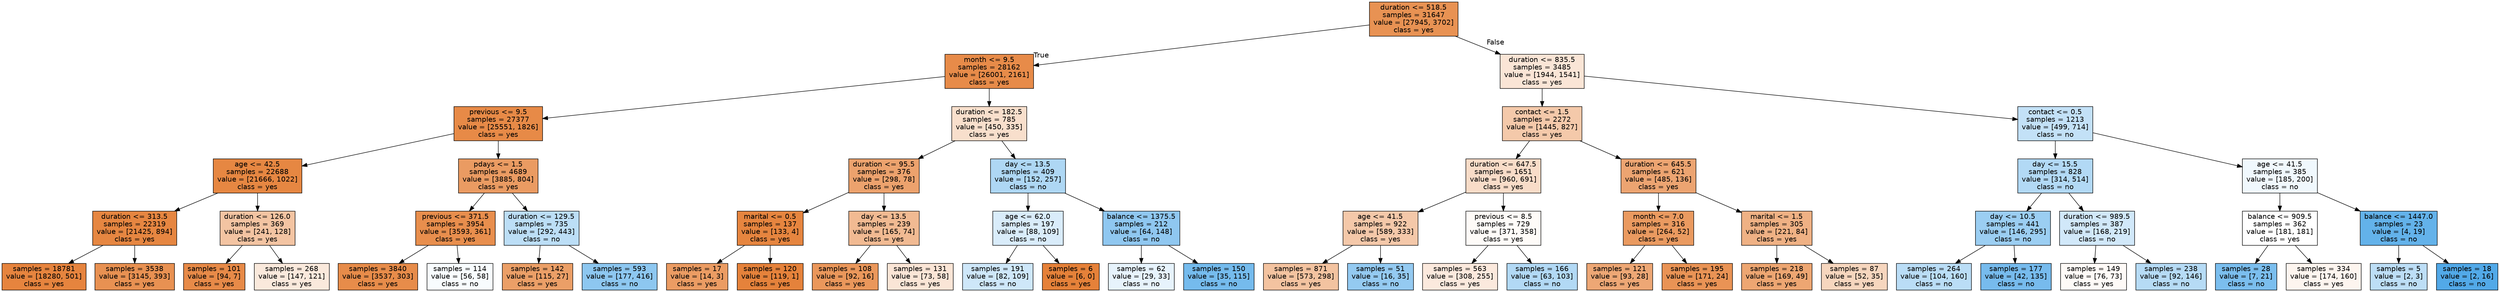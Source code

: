 digraph Tree {
node [shape=box, style="filled", color="black", fontname="helvetica"] ;
edge [fontname="helvetica"] ;
0 [label="duration <= 518.5\nsamples = 31647\nvalue = [27945, 3702]\nclass = yes", fillcolor="#e89253"] ;
1 [label="month <= 9.5\nsamples = 28162\nvalue = [26001, 2161]\nclass = yes", fillcolor="#e78b49"] ;
0 -> 1 [labeldistance=2.5, labelangle=45, headlabel="True"] ;
2 [label="previous <= 9.5\nsamples = 27377\nvalue = [25551, 1826]\nclass = yes", fillcolor="#e78a47"] ;
1 -> 2 ;
3 [label="age <= 42.5\nsamples = 22688\nvalue = [21666, 1022]\nclass = yes", fillcolor="#e68742"] ;
2 -> 3 ;
4 [label="duration <= 313.5\nsamples = 22319\nvalue = [21425, 894]\nclass = yes", fillcolor="#e68641"] ;
3 -> 4 ;
5 [label="samples = 18781\nvalue = [18280, 501]\nclass = yes", fillcolor="#e6843e"] ;
4 -> 5 ;
6 [label="samples = 3538\nvalue = [3145, 393]\nclass = yes", fillcolor="#e89152"] ;
4 -> 6 ;
7 [label="duration <= 126.0\nsamples = 369\nvalue = [241, 128]\nclass = yes", fillcolor="#f3c4a2"] ;
3 -> 7 ;
8 [label="samples = 101\nvalue = [94, 7]\nclass = yes", fillcolor="#e78a48"] ;
7 -> 8 ;
9 [label="samples = 268\nvalue = [147, 121]\nclass = yes", fillcolor="#fae9dc"] ;
7 -> 9 ;
10 [label="pdays <= 1.5\nsamples = 4689\nvalue = [3885, 804]\nclass = yes", fillcolor="#ea9b62"] ;
2 -> 10 ;
11 [label="previous <= 371.5\nsamples = 3954\nvalue = [3593, 361]\nclass = yes", fillcolor="#e88e4d"] ;
10 -> 11 ;
12 [label="samples = 3840\nvalue = [3537, 303]\nclass = yes", fillcolor="#e78c4a"] ;
11 -> 12 ;
13 [label="samples = 114\nvalue = [56, 58]\nclass = no", fillcolor="#f8fcfe"] ;
11 -> 13 ;
14 [label="duration <= 129.5\nsamples = 735\nvalue = [292, 443]\nclass = no", fillcolor="#bcdef6"] ;
10 -> 14 ;
15 [label="samples = 142\nvalue = [115, 27]\nclass = yes", fillcolor="#eb9f67"] ;
14 -> 15 ;
16 [label="samples = 593\nvalue = [177, 416]\nclass = no", fillcolor="#8dc7f0"] ;
14 -> 16 ;
17 [label="duration <= 182.5\nsamples = 785\nvalue = [450, 335]\nclass = yes", fillcolor="#f8dfcc"] ;
1 -> 17 ;
18 [label="duration <= 95.5\nsamples = 376\nvalue = [298, 78]\nclass = yes", fillcolor="#eca26d"] ;
17 -> 18 ;
19 [label="marital <= 0.5\nsamples = 137\nvalue = [133, 4]\nclass = yes", fillcolor="#e6853f"] ;
18 -> 19 ;
20 [label="samples = 17\nvalue = [14, 3]\nclass = yes", fillcolor="#eb9c63"] ;
19 -> 20 ;
21 [label="samples = 120\nvalue = [119, 1]\nclass = yes", fillcolor="#e5823b"] ;
19 -> 21 ;
22 [label="day <= 13.5\nsamples = 239\nvalue = [165, 74]\nclass = yes", fillcolor="#f1ba92"] ;
18 -> 22 ;
23 [label="samples = 108\nvalue = [92, 16]\nclass = yes", fillcolor="#ea975b"] ;
22 -> 23 ;
24 [label="samples = 131\nvalue = [73, 58]\nclass = yes", fillcolor="#fae5d6"] ;
22 -> 24 ;
25 [label="day <= 13.5\nsamples = 409\nvalue = [152, 257]\nclass = no", fillcolor="#aed7f4"] ;
17 -> 25 ;
26 [label="age <= 62.0\nsamples = 197\nvalue = [88, 109]\nclass = no", fillcolor="#d9ecfa"] ;
25 -> 26 ;
27 [label="samples = 191\nvalue = [82, 109]\nclass = no", fillcolor="#cee7f9"] ;
26 -> 27 ;
28 [label="samples = 6\nvalue = [6, 0]\nclass = yes", fillcolor="#e58139"] ;
26 -> 28 ;
29 [label="balance <= 1375.5\nsamples = 212\nvalue = [64, 148]\nclass = no", fillcolor="#8fc7f0"] ;
25 -> 29 ;
30 [label="samples = 62\nvalue = [29, 33]\nclass = no", fillcolor="#e7f3fc"] ;
29 -> 30 ;
31 [label="samples = 150\nvalue = [35, 115]\nclass = no", fillcolor="#75bbed"] ;
29 -> 31 ;
32 [label="duration <= 835.5\nsamples = 3485\nvalue = [1944, 1541]\nclass = yes", fillcolor="#fae5d6"] ;
0 -> 32 [labeldistance=2.5, labelangle=-45, headlabel="False"] ;
33 [label="contact <= 1.5\nsamples = 2272\nvalue = [1445, 827]\nclass = yes", fillcolor="#f4c9aa"] ;
32 -> 33 ;
34 [label="duration <= 647.5\nsamples = 1651\nvalue = [960, 691]\nclass = yes", fillcolor="#f8dcc8"] ;
33 -> 34 ;
35 [label="age <= 41.5\nsamples = 922\nvalue = [589, 333]\nclass = yes", fillcolor="#f4c8a9"] ;
34 -> 35 ;
36 [label="samples = 871\nvalue = [573, 298]\nclass = yes", fillcolor="#f3c3a0"] ;
35 -> 36 ;
37 [label="samples = 51\nvalue = [16, 35]\nclass = no", fillcolor="#94caf1"] ;
35 -> 37 ;
38 [label="previous <= 8.5\nsamples = 729\nvalue = [371, 358]\nclass = yes", fillcolor="#fefbf8"] ;
34 -> 38 ;
39 [label="samples = 563\nvalue = [308, 255]\nclass = yes", fillcolor="#fbe9dd"] ;
38 -> 39 ;
40 [label="samples = 166\nvalue = [63, 103]\nclass = no", fillcolor="#b2d9f5"] ;
38 -> 40 ;
41 [label="duration <= 645.5\nsamples = 621\nvalue = [485, 136]\nclass = yes", fillcolor="#eca471"] ;
33 -> 41 ;
42 [label="month <= 7.0\nsamples = 316\nvalue = [264, 52]\nclass = yes", fillcolor="#ea9a60"] ;
41 -> 42 ;
43 [label="samples = 121\nvalue = [93, 28]\nclass = yes", fillcolor="#eda775"] ;
42 -> 43 ;
44 [label="samples = 195\nvalue = [171, 24]\nclass = yes", fillcolor="#e99355"] ;
42 -> 44 ;
45 [label="marital <= 1.5\nsamples = 305\nvalue = [221, 84]\nclass = yes", fillcolor="#efb184"] ;
41 -> 45 ;
46 [label="samples = 218\nvalue = [169, 49]\nclass = yes", fillcolor="#eda672"] ;
45 -> 46 ;
47 [label="samples = 87\nvalue = [52, 35]\nclass = yes", fillcolor="#f6d6be"] ;
45 -> 47 ;
48 [label="contact <= 0.5\nsamples = 1213\nvalue = [499, 714]\nclass = no", fillcolor="#c3e1f7"] ;
32 -> 48 ;
49 [label="day <= 15.5\nsamples = 828\nvalue = [314, 514]\nclass = no", fillcolor="#b2d9f5"] ;
48 -> 49 ;
50 [label="day <= 10.5\nsamples = 441\nvalue = [146, 295]\nclass = no", fillcolor="#9bcef2"] ;
49 -> 50 ;
51 [label="samples = 264\nvalue = [104, 160]\nclass = no", fillcolor="#baddf6"] ;
50 -> 51 ;
52 [label="samples = 177\nvalue = [42, 135]\nclass = no", fillcolor="#77bbed"] ;
50 -> 52 ;
53 [label="duration <= 989.5\nsamples = 387\nvalue = [168, 219]\nclass = no", fillcolor="#d1e8f9"] ;
49 -> 53 ;
54 [label="samples = 149\nvalue = [76, 73]\nclass = yes", fillcolor="#fefaf7"] ;
53 -> 54 ;
55 [label="samples = 238\nvalue = [92, 146]\nclass = no", fillcolor="#b6dbf5"] ;
53 -> 55 ;
56 [label="age <= 41.5\nsamples = 385\nvalue = [185, 200]\nclass = no", fillcolor="#f0f8fd"] ;
48 -> 56 ;
57 [label="balance <= 909.5\nsamples = 362\nvalue = [181, 181]\nclass = yes", fillcolor="#ffffff"] ;
56 -> 57 ;
58 [label="samples = 28\nvalue = [7, 21]\nclass = no", fillcolor="#7bbeee"] ;
57 -> 58 ;
59 [label="samples = 334\nvalue = [174, 160]\nclass = yes", fillcolor="#fdf5ef"] ;
57 -> 59 ;
60 [label="balance <= 1447.0\nsamples = 23\nvalue = [4, 19]\nclass = no", fillcolor="#63b2ea"] ;
56 -> 60 ;
61 [label="samples = 5\nvalue = [2, 3]\nclass = no", fillcolor="#bddef6"] ;
60 -> 61 ;
62 [label="samples = 18\nvalue = [2, 16]\nclass = no", fillcolor="#52a9e8"] ;
60 -> 62 ;
}